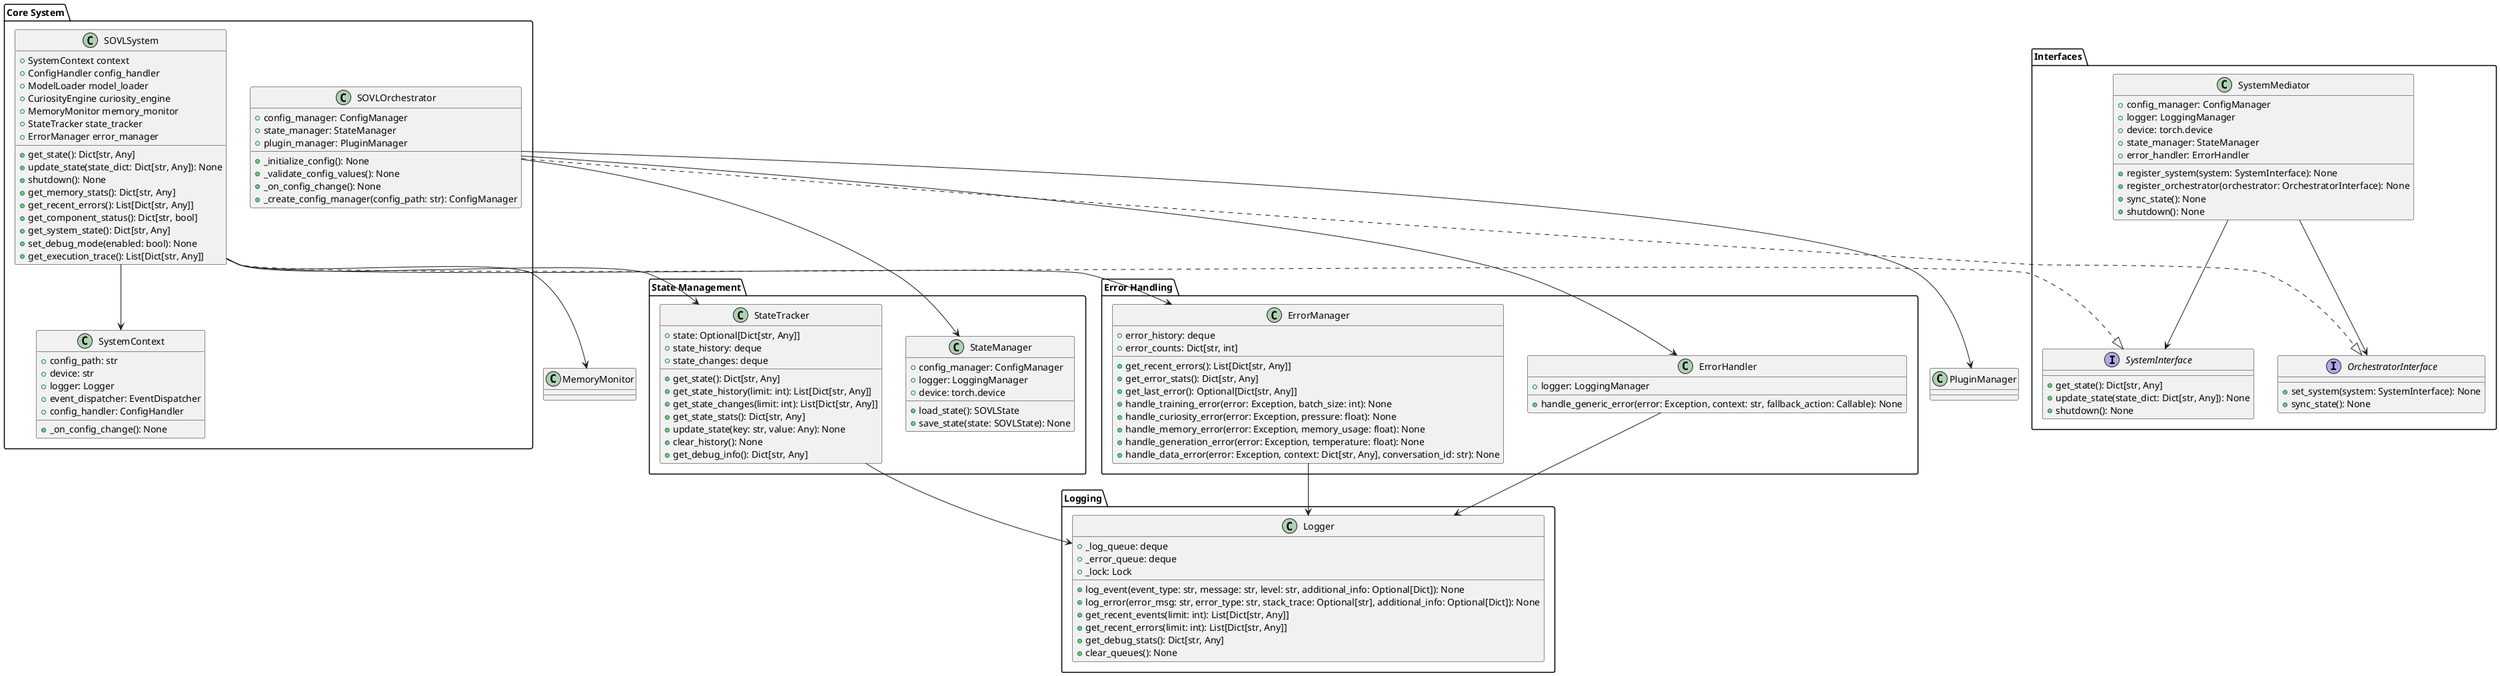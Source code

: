 @startuml SOVL System Architecture

' Core System Components
package "Core System" {
    class SOVLSystem {
        +SystemContext context
        +ConfigHandler config_handler
        +ModelLoader model_loader
        +CuriosityEngine curiosity_engine
        +MemoryMonitor memory_monitor
        +StateTracker state_tracker
        +ErrorManager error_manager
        +get_state(): Dict[str, Any]
        +update_state(state_dict: Dict[str, Any]): None
        +shutdown(): None
        +get_memory_stats(): Dict[str, Any]
        +get_recent_errors(): List[Dict[str, Any]]
        +get_component_status(): Dict[str, bool]
        +get_system_state(): Dict[str, Any]
        +set_debug_mode(enabled: bool): None
        +get_execution_trace(): List[Dict[str, Any]]
    }

    class SystemContext {
        +config_path: str
        +device: str
        +logger: Logger
        +event_dispatcher: EventDispatcher
        +config_handler: ConfigHandler
        +_on_config_change(): None
    }

    class SOVLOrchestrator {
        +config_manager: ConfigManager
        +state_manager: StateManager
        +plugin_manager: PluginManager
        +_initialize_config(): None
        +_validate_config_values(): None
        +_on_config_change(): None
        +_create_config_manager(config_path: str): ConfigManager
    }
}

' Interfaces
package "Interfaces" {
    interface SystemInterface {
        +get_state(): Dict[str, Any]
        +update_state(state_dict: Dict[str, Any]): None
        +shutdown(): None
    }

    interface OrchestratorInterface {
        +set_system(system: SystemInterface): None
        +sync_state(): None
    }

    class SystemMediator {
        +config_manager: ConfigManager
        +logger: LoggingManager
        +device: torch.device
        +state_manager: StateManager
        +error_handler: ErrorHandler
        +register_system(system: SystemInterface): None
        +register_orchestrator(orchestrator: OrchestratorInterface): None
        +sync_state(): None
        +shutdown(): None
    }
}

' State Management
package "State Management" {
    class StateTracker {
        +state: Optional[Dict[str, Any]]
        +state_history: deque
        +state_changes: deque
        +get_state(): Dict[str, Any]
        +get_state_history(limit: int): List[Dict[str, Any]]
        +get_state_changes(limit: int): List[Dict[str, Any]]
        +get_state_stats(): Dict[str, Any]
        +update_state(key: str, value: Any): None
        +clear_history(): None
        +get_debug_info(): Dict[str, Any]
    }

    class StateManager {
        +config_manager: ConfigManager
        +logger: LoggingManager
        +device: torch.device
        +load_state(): SOVLState
        +save_state(state: SOVLState): None
    }
}

' Error Handling
package "Error Handling" {
    class ErrorManager {
        +error_history: deque
        +error_counts: Dict[str, int]
        +get_recent_errors(): List[Dict[str, Any]]
        +get_error_stats(): Dict[str, Any]
        +get_last_error(): Optional[Dict[str, Any]]
        +handle_training_error(error: Exception, batch_size: int): None
        +handle_curiosity_error(error: Exception, pressure: float): None
        +handle_memory_error(error: Exception, memory_usage: float): None
        +handle_generation_error(error: Exception, temperature: float): None
        +handle_data_error(error: Exception, context: Dict[str, Any], conversation_id: str): None
    }

    class ErrorHandler {
        +logger: LoggingManager
        +handle_generic_error(error: Exception, context: str, fallback_action: Callable): None
    }
}

' Logging
package "Logging" {
    class Logger {
        +_log_queue: deque
        +_error_queue: deque
        +_lock: Lock
        +log_event(event_type: str, message: str, level: str, additional_info: Optional[Dict]): None
        +log_error(error_msg: str, error_type: str, stack_trace: Optional[str], additional_info: Optional[Dict]): None
        +get_recent_events(limit: int): List[Dict[str, Any]]
        +get_recent_errors(limit: int): List[Dict[str, Any]]
        +get_debug_stats(): Dict[str, Any]
        +clear_queues(): None
    }
}

' Relationships
SOVLSystem ..|> SystemInterface
SOVLOrchestrator ..|> OrchestratorInterface
SOVLSystem --> SystemContext
SOVLSystem --> StateTracker
SOVLSystem --> ErrorManager
SOVLSystem --> MemoryMonitor
SOVLOrchestrator --> StateManager
SOVLOrchestrator --> ErrorHandler
SOVLOrchestrator --> PluginManager
SystemMediator --> SystemInterface
SystemMediator --> OrchestratorInterface
StateTracker --> Logger
ErrorManager --> Logger
ErrorHandler --> Logger

@enduml
